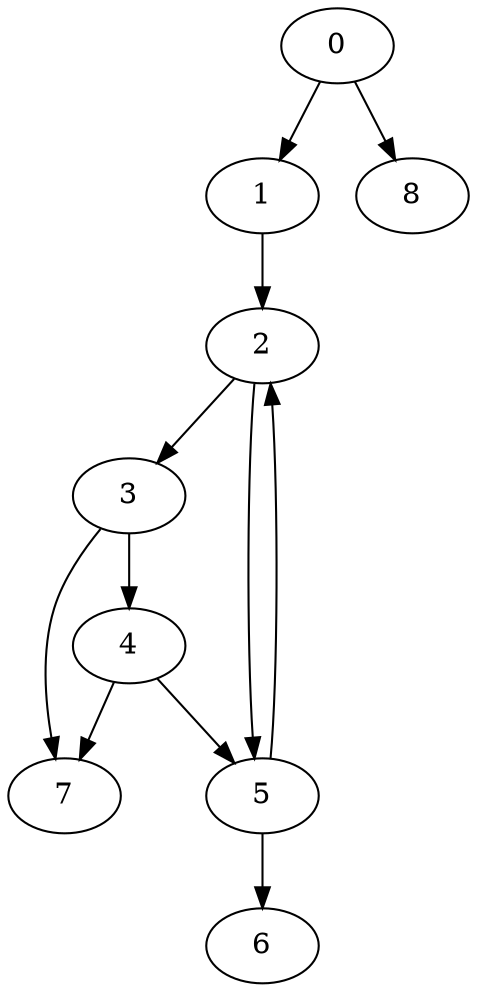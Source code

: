 digraph {
	0
	1
	2
	3
	4
	5
	6
	7
	8
	3 -> 7
	4 -> 7
	1 -> 2
	5 -> 2
	3 -> 4
	2 -> 5
	4 -> 5
	5 -> 6
	0 -> 8
	0 -> 1
	2 -> 3
}

